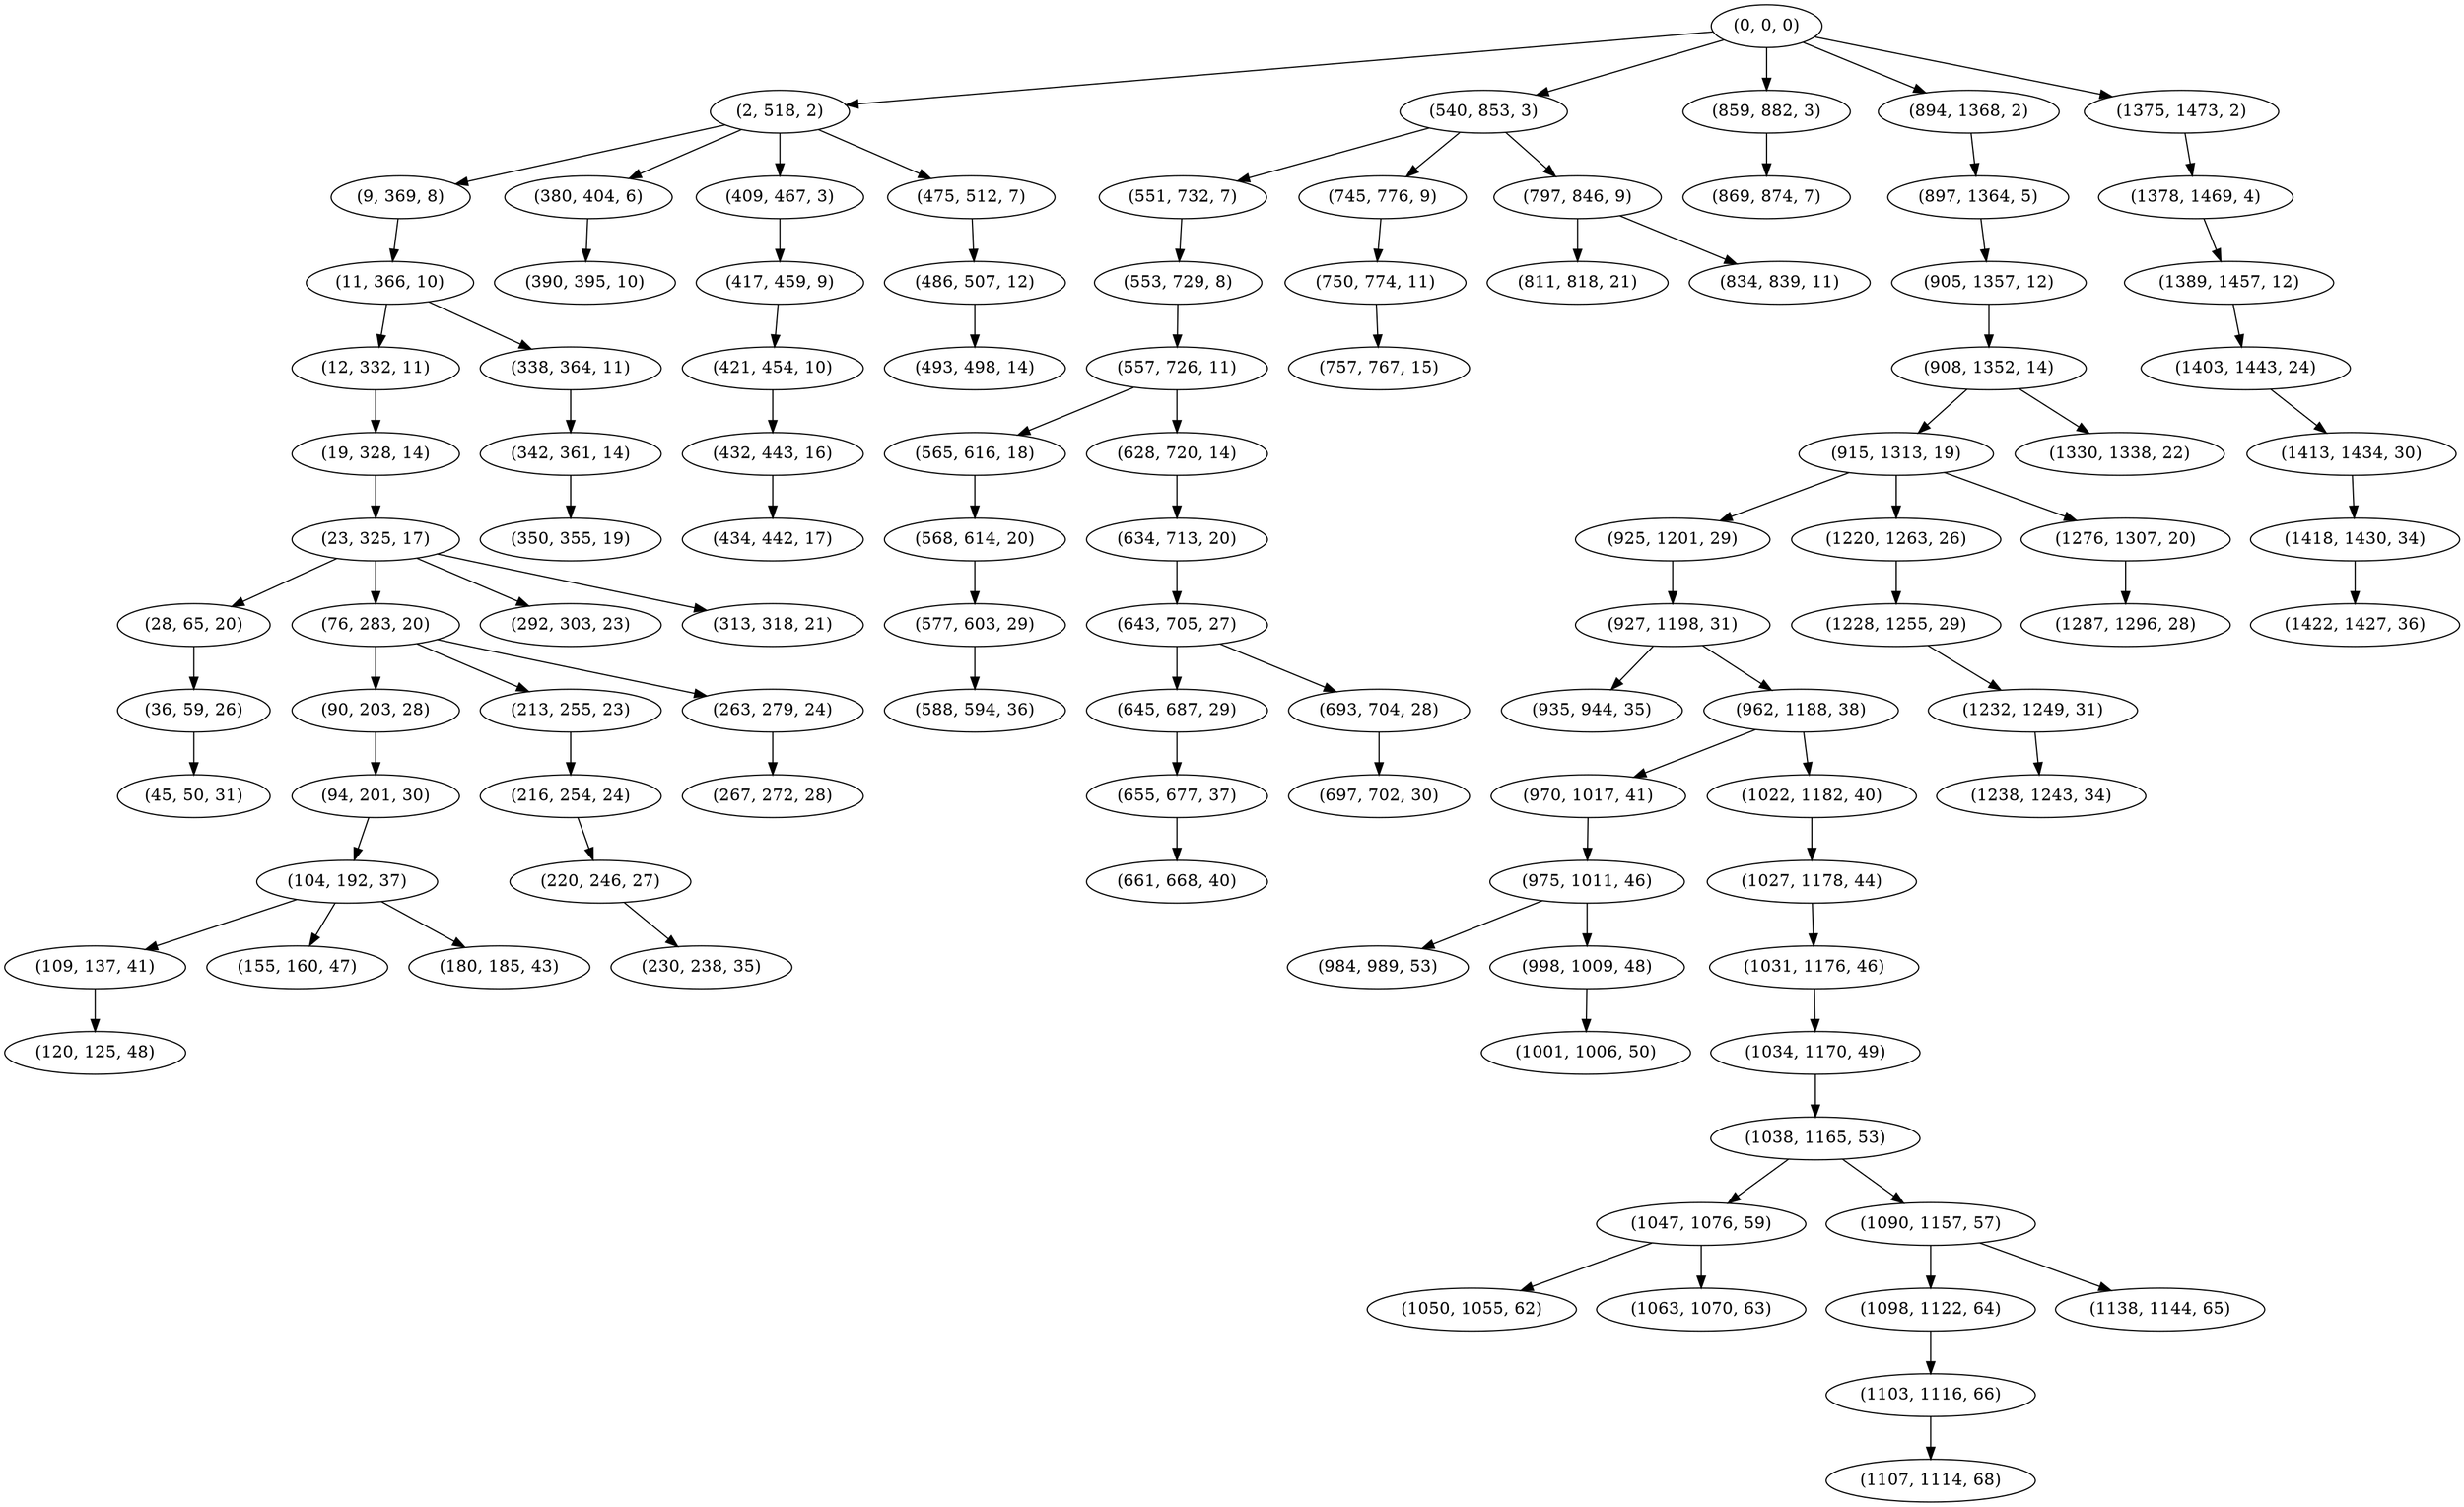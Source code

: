 digraph tree {
    "(0, 0, 0)";
    "(2, 518, 2)";
    "(9, 369, 8)";
    "(11, 366, 10)";
    "(12, 332, 11)";
    "(19, 328, 14)";
    "(23, 325, 17)";
    "(28, 65, 20)";
    "(36, 59, 26)";
    "(45, 50, 31)";
    "(76, 283, 20)";
    "(90, 203, 28)";
    "(94, 201, 30)";
    "(104, 192, 37)";
    "(109, 137, 41)";
    "(120, 125, 48)";
    "(155, 160, 47)";
    "(180, 185, 43)";
    "(213, 255, 23)";
    "(216, 254, 24)";
    "(220, 246, 27)";
    "(230, 238, 35)";
    "(263, 279, 24)";
    "(267, 272, 28)";
    "(292, 303, 23)";
    "(313, 318, 21)";
    "(338, 364, 11)";
    "(342, 361, 14)";
    "(350, 355, 19)";
    "(380, 404, 6)";
    "(390, 395, 10)";
    "(409, 467, 3)";
    "(417, 459, 9)";
    "(421, 454, 10)";
    "(432, 443, 16)";
    "(434, 442, 17)";
    "(475, 512, 7)";
    "(486, 507, 12)";
    "(493, 498, 14)";
    "(540, 853, 3)";
    "(551, 732, 7)";
    "(553, 729, 8)";
    "(557, 726, 11)";
    "(565, 616, 18)";
    "(568, 614, 20)";
    "(577, 603, 29)";
    "(588, 594, 36)";
    "(628, 720, 14)";
    "(634, 713, 20)";
    "(643, 705, 27)";
    "(645, 687, 29)";
    "(655, 677, 37)";
    "(661, 668, 40)";
    "(693, 704, 28)";
    "(697, 702, 30)";
    "(745, 776, 9)";
    "(750, 774, 11)";
    "(757, 767, 15)";
    "(797, 846, 9)";
    "(811, 818, 21)";
    "(834, 839, 11)";
    "(859, 882, 3)";
    "(869, 874, 7)";
    "(894, 1368, 2)";
    "(897, 1364, 5)";
    "(905, 1357, 12)";
    "(908, 1352, 14)";
    "(915, 1313, 19)";
    "(925, 1201, 29)";
    "(927, 1198, 31)";
    "(935, 944, 35)";
    "(962, 1188, 38)";
    "(970, 1017, 41)";
    "(975, 1011, 46)";
    "(984, 989, 53)";
    "(998, 1009, 48)";
    "(1001, 1006, 50)";
    "(1022, 1182, 40)";
    "(1027, 1178, 44)";
    "(1031, 1176, 46)";
    "(1034, 1170, 49)";
    "(1038, 1165, 53)";
    "(1047, 1076, 59)";
    "(1050, 1055, 62)";
    "(1063, 1070, 63)";
    "(1090, 1157, 57)";
    "(1098, 1122, 64)";
    "(1103, 1116, 66)";
    "(1107, 1114, 68)";
    "(1138, 1144, 65)";
    "(1220, 1263, 26)";
    "(1228, 1255, 29)";
    "(1232, 1249, 31)";
    "(1238, 1243, 34)";
    "(1276, 1307, 20)";
    "(1287, 1296, 28)";
    "(1330, 1338, 22)";
    "(1375, 1473, 2)";
    "(1378, 1469, 4)";
    "(1389, 1457, 12)";
    "(1403, 1443, 24)";
    "(1413, 1434, 30)";
    "(1418, 1430, 34)";
    "(1422, 1427, 36)";
    "(0, 0, 0)" -> "(2, 518, 2)";
    "(0, 0, 0)" -> "(540, 853, 3)";
    "(0, 0, 0)" -> "(859, 882, 3)";
    "(0, 0, 0)" -> "(894, 1368, 2)";
    "(0, 0, 0)" -> "(1375, 1473, 2)";
    "(2, 518, 2)" -> "(9, 369, 8)";
    "(2, 518, 2)" -> "(380, 404, 6)";
    "(2, 518, 2)" -> "(409, 467, 3)";
    "(2, 518, 2)" -> "(475, 512, 7)";
    "(9, 369, 8)" -> "(11, 366, 10)";
    "(11, 366, 10)" -> "(12, 332, 11)";
    "(11, 366, 10)" -> "(338, 364, 11)";
    "(12, 332, 11)" -> "(19, 328, 14)";
    "(19, 328, 14)" -> "(23, 325, 17)";
    "(23, 325, 17)" -> "(28, 65, 20)";
    "(23, 325, 17)" -> "(76, 283, 20)";
    "(23, 325, 17)" -> "(292, 303, 23)";
    "(23, 325, 17)" -> "(313, 318, 21)";
    "(28, 65, 20)" -> "(36, 59, 26)";
    "(36, 59, 26)" -> "(45, 50, 31)";
    "(76, 283, 20)" -> "(90, 203, 28)";
    "(76, 283, 20)" -> "(213, 255, 23)";
    "(76, 283, 20)" -> "(263, 279, 24)";
    "(90, 203, 28)" -> "(94, 201, 30)";
    "(94, 201, 30)" -> "(104, 192, 37)";
    "(104, 192, 37)" -> "(109, 137, 41)";
    "(104, 192, 37)" -> "(155, 160, 47)";
    "(104, 192, 37)" -> "(180, 185, 43)";
    "(109, 137, 41)" -> "(120, 125, 48)";
    "(213, 255, 23)" -> "(216, 254, 24)";
    "(216, 254, 24)" -> "(220, 246, 27)";
    "(220, 246, 27)" -> "(230, 238, 35)";
    "(263, 279, 24)" -> "(267, 272, 28)";
    "(338, 364, 11)" -> "(342, 361, 14)";
    "(342, 361, 14)" -> "(350, 355, 19)";
    "(380, 404, 6)" -> "(390, 395, 10)";
    "(409, 467, 3)" -> "(417, 459, 9)";
    "(417, 459, 9)" -> "(421, 454, 10)";
    "(421, 454, 10)" -> "(432, 443, 16)";
    "(432, 443, 16)" -> "(434, 442, 17)";
    "(475, 512, 7)" -> "(486, 507, 12)";
    "(486, 507, 12)" -> "(493, 498, 14)";
    "(540, 853, 3)" -> "(551, 732, 7)";
    "(540, 853, 3)" -> "(745, 776, 9)";
    "(540, 853, 3)" -> "(797, 846, 9)";
    "(551, 732, 7)" -> "(553, 729, 8)";
    "(553, 729, 8)" -> "(557, 726, 11)";
    "(557, 726, 11)" -> "(565, 616, 18)";
    "(557, 726, 11)" -> "(628, 720, 14)";
    "(565, 616, 18)" -> "(568, 614, 20)";
    "(568, 614, 20)" -> "(577, 603, 29)";
    "(577, 603, 29)" -> "(588, 594, 36)";
    "(628, 720, 14)" -> "(634, 713, 20)";
    "(634, 713, 20)" -> "(643, 705, 27)";
    "(643, 705, 27)" -> "(645, 687, 29)";
    "(643, 705, 27)" -> "(693, 704, 28)";
    "(645, 687, 29)" -> "(655, 677, 37)";
    "(655, 677, 37)" -> "(661, 668, 40)";
    "(693, 704, 28)" -> "(697, 702, 30)";
    "(745, 776, 9)" -> "(750, 774, 11)";
    "(750, 774, 11)" -> "(757, 767, 15)";
    "(797, 846, 9)" -> "(811, 818, 21)";
    "(797, 846, 9)" -> "(834, 839, 11)";
    "(859, 882, 3)" -> "(869, 874, 7)";
    "(894, 1368, 2)" -> "(897, 1364, 5)";
    "(897, 1364, 5)" -> "(905, 1357, 12)";
    "(905, 1357, 12)" -> "(908, 1352, 14)";
    "(908, 1352, 14)" -> "(915, 1313, 19)";
    "(908, 1352, 14)" -> "(1330, 1338, 22)";
    "(915, 1313, 19)" -> "(925, 1201, 29)";
    "(915, 1313, 19)" -> "(1220, 1263, 26)";
    "(915, 1313, 19)" -> "(1276, 1307, 20)";
    "(925, 1201, 29)" -> "(927, 1198, 31)";
    "(927, 1198, 31)" -> "(935, 944, 35)";
    "(927, 1198, 31)" -> "(962, 1188, 38)";
    "(962, 1188, 38)" -> "(970, 1017, 41)";
    "(962, 1188, 38)" -> "(1022, 1182, 40)";
    "(970, 1017, 41)" -> "(975, 1011, 46)";
    "(975, 1011, 46)" -> "(984, 989, 53)";
    "(975, 1011, 46)" -> "(998, 1009, 48)";
    "(998, 1009, 48)" -> "(1001, 1006, 50)";
    "(1022, 1182, 40)" -> "(1027, 1178, 44)";
    "(1027, 1178, 44)" -> "(1031, 1176, 46)";
    "(1031, 1176, 46)" -> "(1034, 1170, 49)";
    "(1034, 1170, 49)" -> "(1038, 1165, 53)";
    "(1038, 1165, 53)" -> "(1047, 1076, 59)";
    "(1038, 1165, 53)" -> "(1090, 1157, 57)";
    "(1047, 1076, 59)" -> "(1050, 1055, 62)";
    "(1047, 1076, 59)" -> "(1063, 1070, 63)";
    "(1090, 1157, 57)" -> "(1098, 1122, 64)";
    "(1090, 1157, 57)" -> "(1138, 1144, 65)";
    "(1098, 1122, 64)" -> "(1103, 1116, 66)";
    "(1103, 1116, 66)" -> "(1107, 1114, 68)";
    "(1220, 1263, 26)" -> "(1228, 1255, 29)";
    "(1228, 1255, 29)" -> "(1232, 1249, 31)";
    "(1232, 1249, 31)" -> "(1238, 1243, 34)";
    "(1276, 1307, 20)" -> "(1287, 1296, 28)";
    "(1375, 1473, 2)" -> "(1378, 1469, 4)";
    "(1378, 1469, 4)" -> "(1389, 1457, 12)";
    "(1389, 1457, 12)" -> "(1403, 1443, 24)";
    "(1403, 1443, 24)" -> "(1413, 1434, 30)";
    "(1413, 1434, 30)" -> "(1418, 1430, 34)";
    "(1418, 1430, 34)" -> "(1422, 1427, 36)";
}
